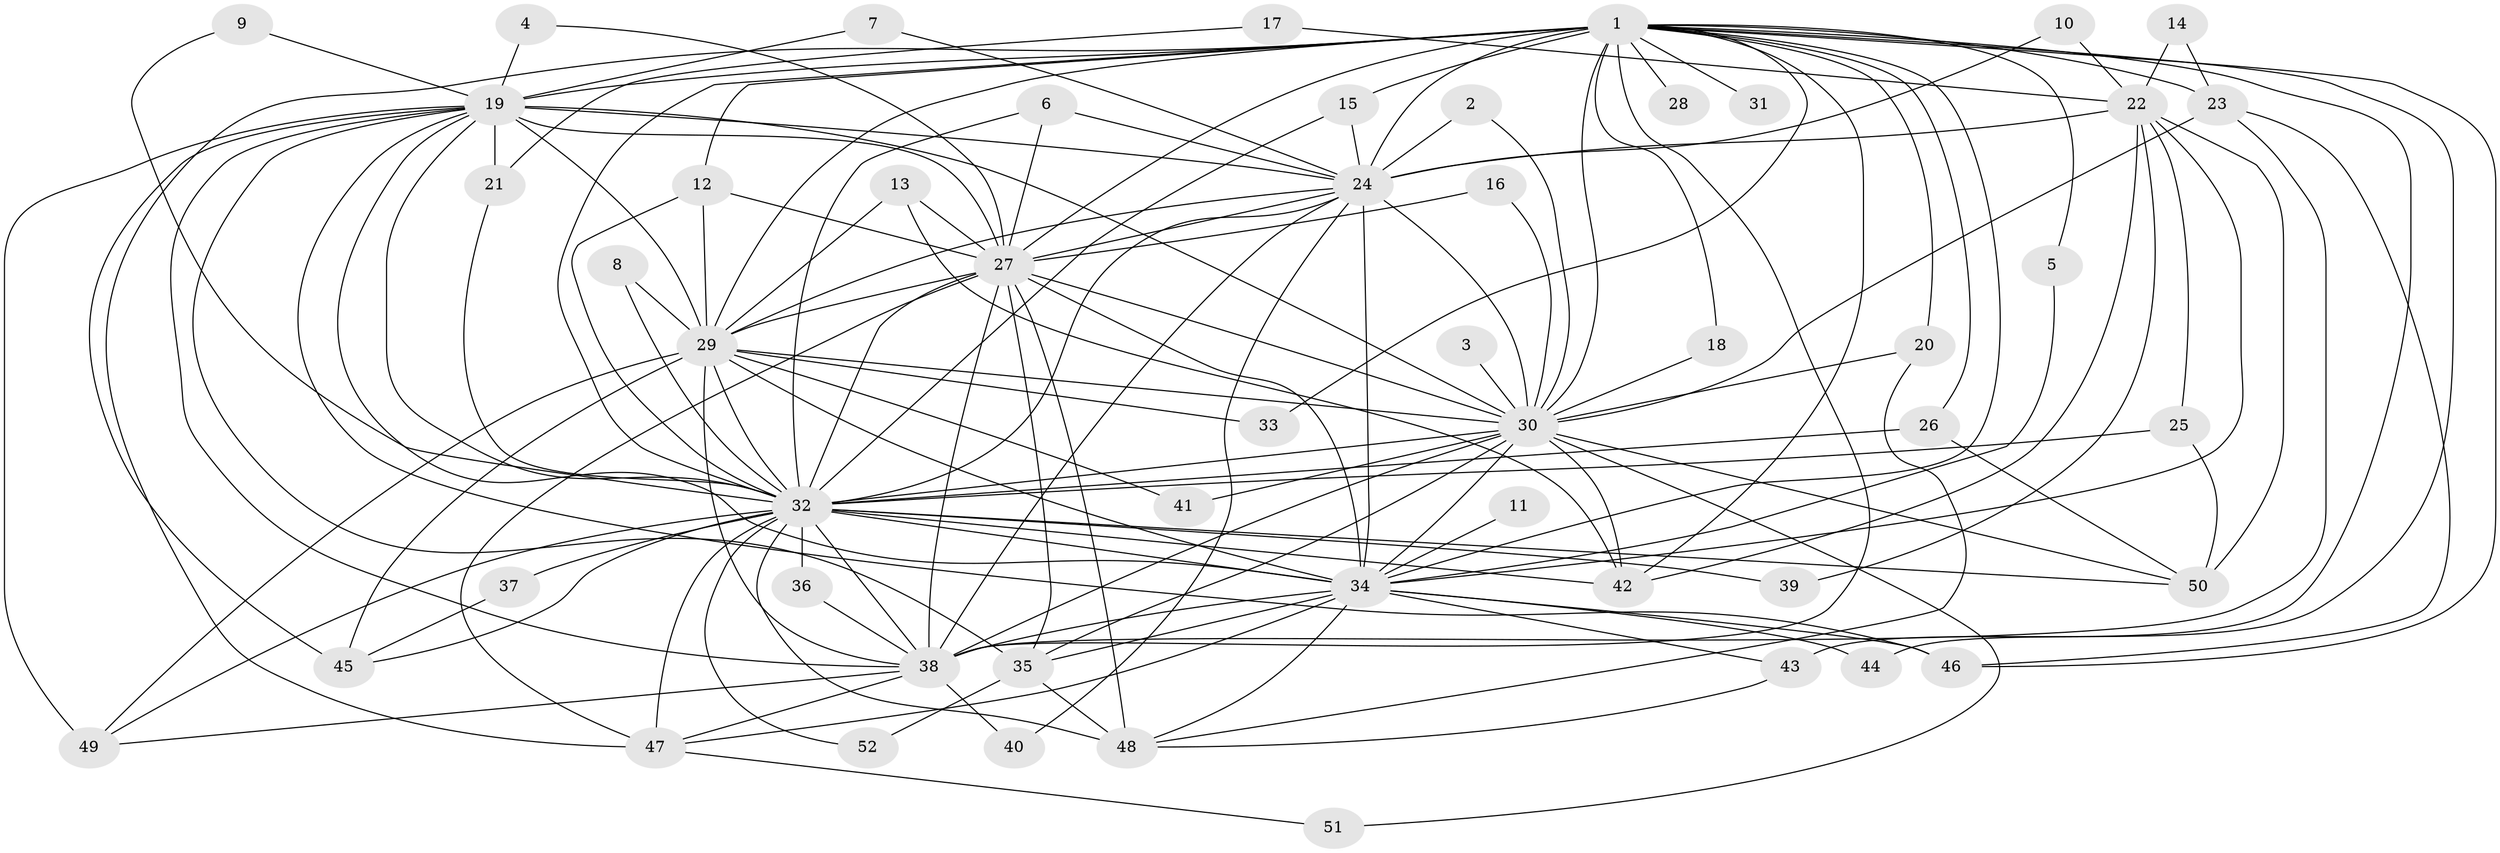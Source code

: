// original degree distribution, {18: 0.019417475728155338, 22: 0.009708737864077669, 12: 0.009708737864077669, 19: 0.009708737864077669, 21: 0.009708737864077669, 16: 0.009708737864077669, 25: 0.009708737864077669, 32: 0.009708737864077669, 26: 0.009708737864077669, 3: 0.17475728155339806, 8: 0.009708737864077669, 5: 0.06796116504854369, 4: 0.08737864077669903, 2: 0.5533980582524272, 6: 0.009708737864077669}
// Generated by graph-tools (version 1.1) at 2025/25/03/09/25 03:25:53]
// undirected, 52 vertices, 143 edges
graph export_dot {
graph [start="1"]
  node [color=gray90,style=filled];
  1;
  2;
  3;
  4;
  5;
  6;
  7;
  8;
  9;
  10;
  11;
  12;
  13;
  14;
  15;
  16;
  17;
  18;
  19;
  20;
  21;
  22;
  23;
  24;
  25;
  26;
  27;
  28;
  29;
  30;
  31;
  32;
  33;
  34;
  35;
  36;
  37;
  38;
  39;
  40;
  41;
  42;
  43;
  44;
  45;
  46;
  47;
  48;
  49;
  50;
  51;
  52;
  1 -- 5 [weight=1.0];
  1 -- 12 [weight=1.0];
  1 -- 15 [weight=1.0];
  1 -- 18 [weight=1.0];
  1 -- 19 [weight=3.0];
  1 -- 20 [weight=1.0];
  1 -- 23 [weight=4.0];
  1 -- 24 [weight=2.0];
  1 -- 26 [weight=1.0];
  1 -- 27 [weight=2.0];
  1 -- 28 [weight=1.0];
  1 -- 29 [weight=3.0];
  1 -- 30 [weight=2.0];
  1 -- 31 [weight=1.0];
  1 -- 32 [weight=2.0];
  1 -- 33 [weight=2.0];
  1 -- 34 [weight=2.0];
  1 -- 38 [weight=2.0];
  1 -- 42 [weight=1.0];
  1 -- 43 [weight=1.0];
  1 -- 44 [weight=1.0];
  1 -- 46 [weight=1.0];
  1 -- 47 [weight=1.0];
  2 -- 24 [weight=1.0];
  2 -- 30 [weight=1.0];
  3 -- 30 [weight=1.0];
  4 -- 19 [weight=1.0];
  4 -- 27 [weight=1.0];
  5 -- 34 [weight=1.0];
  6 -- 24 [weight=1.0];
  6 -- 27 [weight=2.0];
  6 -- 32 [weight=1.0];
  7 -- 19 [weight=1.0];
  7 -- 24 [weight=1.0];
  8 -- 29 [weight=1.0];
  8 -- 32 [weight=1.0];
  9 -- 19 [weight=1.0];
  9 -- 32 [weight=1.0];
  10 -- 22 [weight=1.0];
  10 -- 24 [weight=1.0];
  11 -- 34 [weight=1.0];
  12 -- 27 [weight=1.0];
  12 -- 29 [weight=1.0];
  12 -- 32 [weight=1.0];
  13 -- 27 [weight=1.0];
  13 -- 29 [weight=1.0];
  13 -- 42 [weight=1.0];
  14 -- 22 [weight=1.0];
  14 -- 23 [weight=1.0];
  15 -- 24 [weight=1.0];
  15 -- 32 [weight=1.0];
  16 -- 27 [weight=1.0];
  16 -- 30 [weight=1.0];
  17 -- 21 [weight=1.0];
  17 -- 22 [weight=1.0];
  18 -- 30 [weight=2.0];
  19 -- 21 [weight=2.0];
  19 -- 24 [weight=1.0];
  19 -- 27 [weight=1.0];
  19 -- 29 [weight=1.0];
  19 -- 30 [weight=2.0];
  19 -- 32 [weight=1.0];
  19 -- 34 [weight=2.0];
  19 -- 35 [weight=1.0];
  19 -- 38 [weight=1.0];
  19 -- 45 [weight=1.0];
  19 -- 46 [weight=1.0];
  19 -- 49 [weight=1.0];
  20 -- 30 [weight=1.0];
  20 -- 48 [weight=1.0];
  21 -- 32 [weight=1.0];
  22 -- 24 [weight=1.0];
  22 -- 25 [weight=1.0];
  22 -- 34 [weight=2.0];
  22 -- 39 [weight=1.0];
  22 -- 42 [weight=1.0];
  22 -- 50 [weight=1.0];
  23 -- 30 [weight=2.0];
  23 -- 38 [weight=1.0];
  23 -- 46 [weight=1.0];
  24 -- 27 [weight=2.0];
  24 -- 29 [weight=2.0];
  24 -- 30 [weight=2.0];
  24 -- 32 [weight=1.0];
  24 -- 34 [weight=2.0];
  24 -- 38 [weight=1.0];
  24 -- 40 [weight=1.0];
  25 -- 32 [weight=1.0];
  25 -- 50 [weight=1.0];
  26 -- 32 [weight=1.0];
  26 -- 50 [weight=1.0];
  27 -- 29 [weight=1.0];
  27 -- 30 [weight=1.0];
  27 -- 32 [weight=1.0];
  27 -- 34 [weight=1.0];
  27 -- 35 [weight=1.0];
  27 -- 38 [weight=1.0];
  27 -- 47 [weight=1.0];
  27 -- 48 [weight=2.0];
  29 -- 30 [weight=1.0];
  29 -- 32 [weight=1.0];
  29 -- 33 [weight=1.0];
  29 -- 34 [weight=2.0];
  29 -- 38 [weight=1.0];
  29 -- 41 [weight=1.0];
  29 -- 45 [weight=1.0];
  29 -- 49 [weight=1.0];
  30 -- 32 [weight=2.0];
  30 -- 34 [weight=1.0];
  30 -- 35 [weight=1.0];
  30 -- 38 [weight=1.0];
  30 -- 41 [weight=1.0];
  30 -- 42 [weight=1.0];
  30 -- 50 [weight=1.0];
  30 -- 51 [weight=1.0];
  32 -- 34 [weight=3.0];
  32 -- 36 [weight=2.0];
  32 -- 37 [weight=1.0];
  32 -- 38 [weight=1.0];
  32 -- 39 [weight=1.0];
  32 -- 42 [weight=1.0];
  32 -- 45 [weight=1.0];
  32 -- 47 [weight=1.0];
  32 -- 48 [weight=1.0];
  32 -- 49 [weight=1.0];
  32 -- 50 [weight=1.0];
  32 -- 52 [weight=1.0];
  34 -- 35 [weight=1.0];
  34 -- 38 [weight=1.0];
  34 -- 43 [weight=1.0];
  34 -- 44 [weight=1.0];
  34 -- 46 [weight=1.0];
  34 -- 47 [weight=1.0];
  34 -- 48 [weight=1.0];
  35 -- 48 [weight=1.0];
  35 -- 52 [weight=1.0];
  36 -- 38 [weight=1.0];
  37 -- 45 [weight=1.0];
  38 -- 40 [weight=1.0];
  38 -- 47 [weight=1.0];
  38 -- 49 [weight=1.0];
  43 -- 48 [weight=1.0];
  47 -- 51 [weight=1.0];
}
